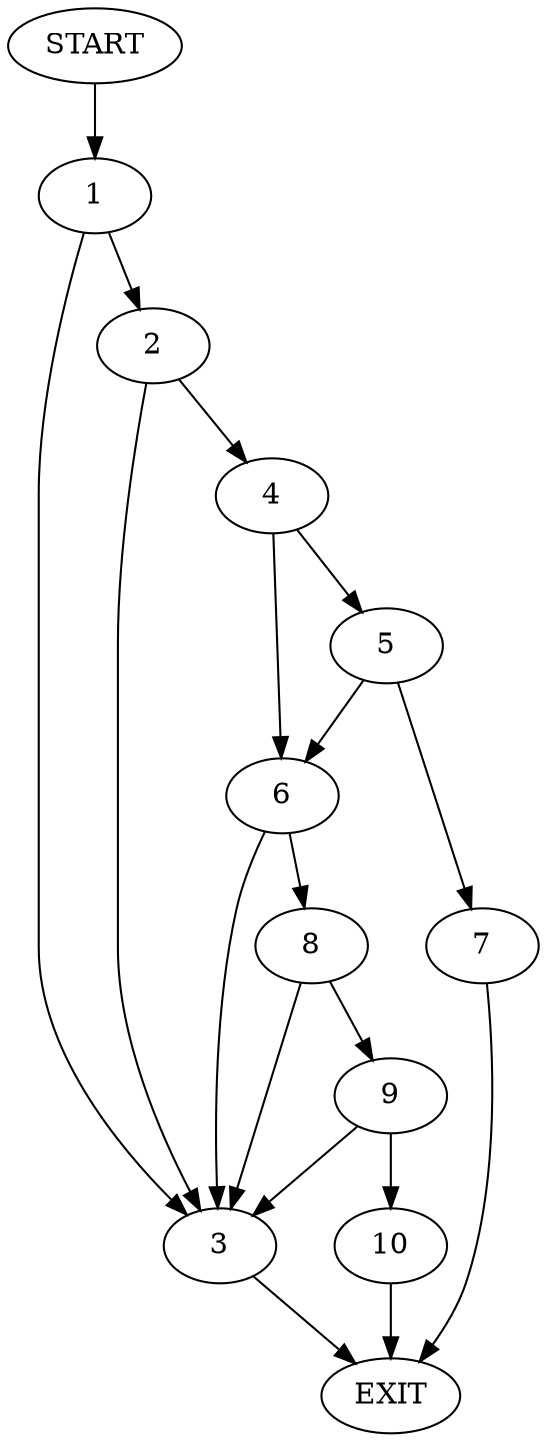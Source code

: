 digraph {
0 [label="START"]
11 [label="EXIT"]
0 -> 1
1 -> 2
1 -> 3
2 -> 4
2 -> 3
3 -> 11
4 -> 5
4 -> 6
5 -> 6
5 -> 7
6 -> 8
6 -> 3
7 -> 11
8 -> 3
8 -> 9
9 -> 3
9 -> 10
10 -> 11
}
